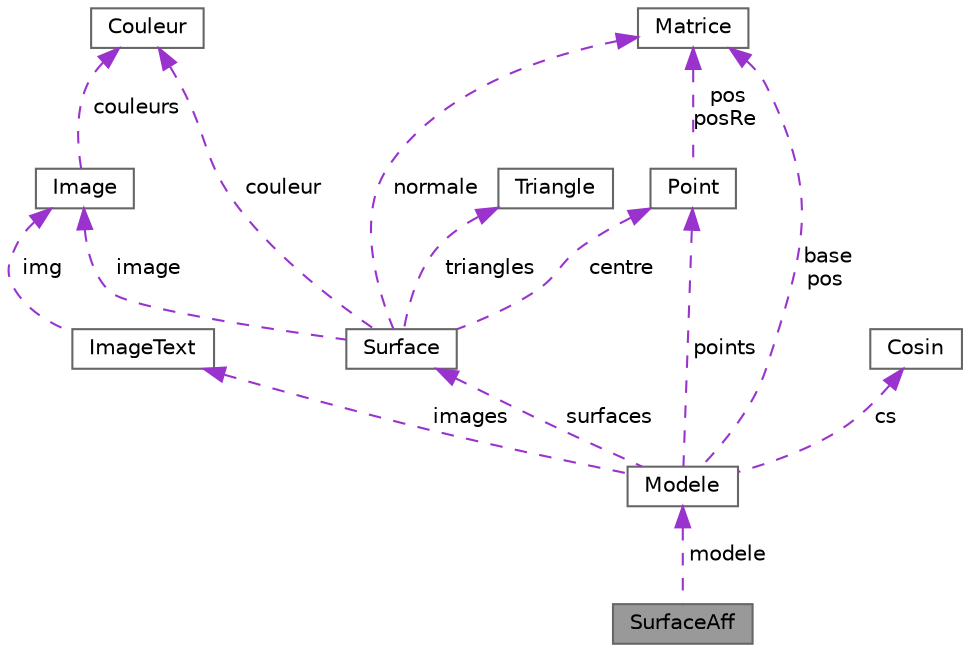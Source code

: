digraph "SurfaceAff"
{
 // LATEX_PDF_SIZE
  bgcolor="transparent";
  edge [fontname=Helvetica,fontsize=10,labelfontname=Helvetica,labelfontsize=10];
  node [fontname=Helvetica,fontsize=10,shape=box,height=0.2,width=0.4];
  Node1 [label="SurfaceAff",height=0.2,width=0.4,color="gray40", fillcolor="grey60", style="filled", fontcolor="black",tooltip="structure SurfaceAff"];
  Node2 -> Node1 [dir="back",color="darkorchid3",style="dashed",label=" modele" ];
  Node2 [label="Modele",height=0.2,width=0.4,color="gray40", fillcolor="white", style="filled",URL="$classModele.html",tooltip="classe Modele"];
  Node3 -> Node2 [dir="back",color="darkorchid3",style="dashed",label=" surfaces" ];
  Node3 [label="Surface",height=0.2,width=0.4,color="gray40", fillcolor="white", style="filled",URL="$classSurface.html",tooltip="classe Surface"];
  Node4 -> Node3 [dir="back",color="darkorchid3",style="dashed",label=" couleur" ];
  Node4 [label="Couleur",height=0.2,width=0.4,color="gray40", fillcolor="white", style="filled",URL="$classCouleur.html",tooltip="classe Couleur"];
  Node5 -> Node3 [dir="back",color="darkorchid3",style="dashed",label=" normale" ];
  Node5 [label="Matrice",height=0.2,width=0.4,color="gray40", fillcolor="white", style="filled",URL="$classMatrice.html",tooltip="classe Matrice"];
  Node6 -> Node3 [dir="back",color="darkorchid3",style="dashed",label=" image" ];
  Node6 [label="Image",height=0.2,width=0.4,color="gray40", fillcolor="white", style="filled",URL="$classImage.html",tooltip="classe Image"];
  Node4 -> Node6 [dir="back",color="darkorchid3",style="dashed",label=" couleurs" ];
  Node7 -> Node3 [dir="back",color="darkorchid3",style="dashed",label=" triangles" ];
  Node7 [label="Triangle",height=0.2,width=0.4,color="gray40", fillcolor="white", style="filled",URL="$structTriangle.html",tooltip="structure Triangle"];
  Node8 -> Node3 [dir="back",color="darkorchid3",style="dashed",label=" centre" ];
  Node8 [label="Point",height=0.2,width=0.4,color="gray40", fillcolor="white", style="filled",URL="$structPoint.html",tooltip="structure Point"];
  Node5 -> Node8 [dir="back",color="darkorchid3",style="dashed",label=" pos\nposRe" ];
  Node8 -> Node2 [dir="back",color="darkorchid3",style="dashed",label=" points" ];
  Node9 -> Node2 [dir="back",color="darkorchid3",style="dashed",label=" images" ];
  Node9 [label="ImageText",height=0.2,width=0.4,color="gray40", fillcolor="white", style="filled",URL="$structImageText.html",tooltip="structure ImageText"];
  Node6 -> Node9 [dir="back",color="darkorchid3",style="dashed",label=" img" ];
  Node5 -> Node2 [dir="back",color="darkorchid3",style="dashed",label=" base\npos" ];
  Node10 -> Node2 [dir="back",color="darkorchid3",style="dashed",label=" cs" ];
  Node10 [label="Cosin",height=0.2,width=0.4,color="gray40", fillcolor="white", style="filled",URL="$classCosin.html",tooltip="classe Cosin"];
}
